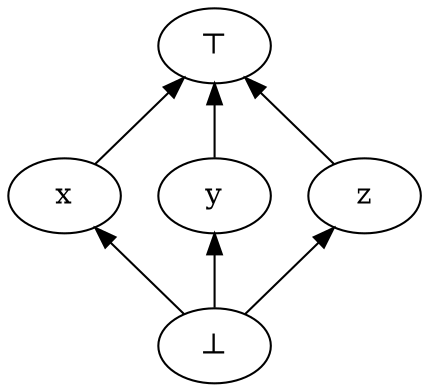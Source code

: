 digraph graph_name {
  graph [
    charset = "UTF-8";
    rankdir = BT;
  ];

  node [
  ];

  edge [
  ];

  // node define
  ⊤;
  ⊥;
  x;
  y;
  z;

  // edge define
  x -> ⊤;
  y -> ⊤;
  z -> ⊤;
  ⊥ -> x;
  ⊥ -> y;
  ⊥ -> z;
}
